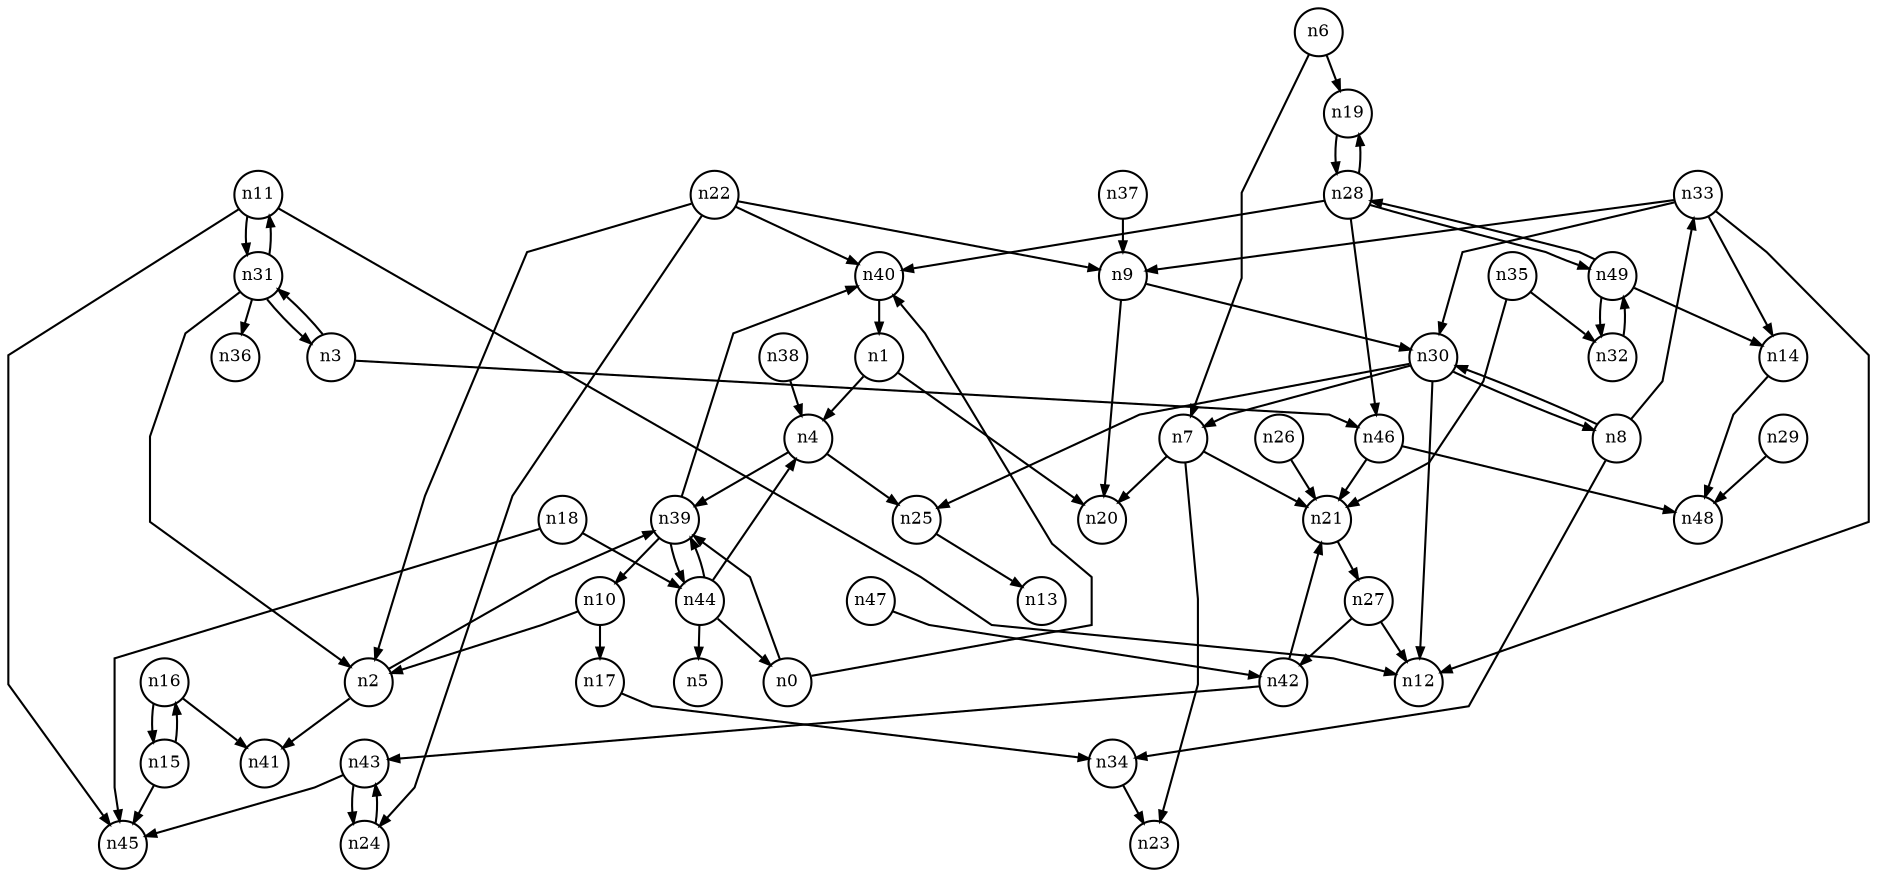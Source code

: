 digraph G{
splines=polyline;
ranksep=0.22;
nodesep=0.22;
nodesize=0.16;
fontsize=8
edge [arrowsize=0.5]
node [fontsize=8 shape=circle width=0.32 fixedsize=shape];

n40 -> n1
n0 -> n40
n0 -> n39
n4 -> n25
n4 -> n39
n1 -> n4
n1 -> n20
n2 -> n41
n2 -> n39
n31 -> n2
n31 -> n11
n31 -> n36
n31 -> n3
n3 -> n31
n3 -> n46
n46 -> n21
n46 -> n48
n25 -> n13
n7 -> n20
n7 -> n21
n7 -> n23
n6 -> n7
n6 -> n19
n19 -> n28
n21 -> n27
n33 -> n9
n33 -> n12
n33 -> n14
n33 -> n30
n8 -> n33
n8 -> n34
n8 -> n30
n34 -> n23
n9 -> n20
n9 -> n30
n10 -> n2
n10 -> n17
n17 -> n34
n11 -> n12
n11 -> n45
n11 -> n31
n14 -> n48
n15 -> n45
n15 -> n16
n16 -> n15
n16 -> n41
n44 -> n0
n44 -> n4
n44 -> n5
n44 -> n39
n18 -> n44
n18 -> n45
n22 -> n2
n22 -> n9
n22 -> n24
n22 -> n40
n24 -> n43
n26 -> n21
n27 -> n12
n27 -> n42
n42 -> n21
n42 -> n43
n28 -> n19
n28 -> n40
n28 -> n46
n28 -> n49
n29 -> n48
n30 -> n7
n30 -> n8
n30 -> n12
n30 -> n25
n35 -> n21
n35 -> n32
n32 -> n49
n37 -> n9
n38 -> n4
n39 -> n10
n39 -> n40
n39 -> n44
n43 -> n24
n43 -> n45
n47 -> n42
n49 -> n14
n49 -> n28
n49 -> n32
}
